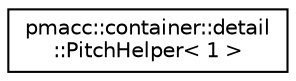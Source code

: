 digraph "Graphical Class Hierarchy"
{
 // LATEX_PDF_SIZE
  edge [fontname="Helvetica",fontsize="10",labelfontname="Helvetica",labelfontsize="10"];
  node [fontname="Helvetica",fontsize="10",shape=record];
  rankdir="LR";
  Node0 [label="pmacc::container::detail\l::PitchHelper\< 1 \>",height=0.2,width=0.4,color="black", fillcolor="white", style="filled",URL="$structpmacc_1_1container_1_1detail_1_1_pitch_helper_3_011_01_4.html",tooltip=" "];
}
